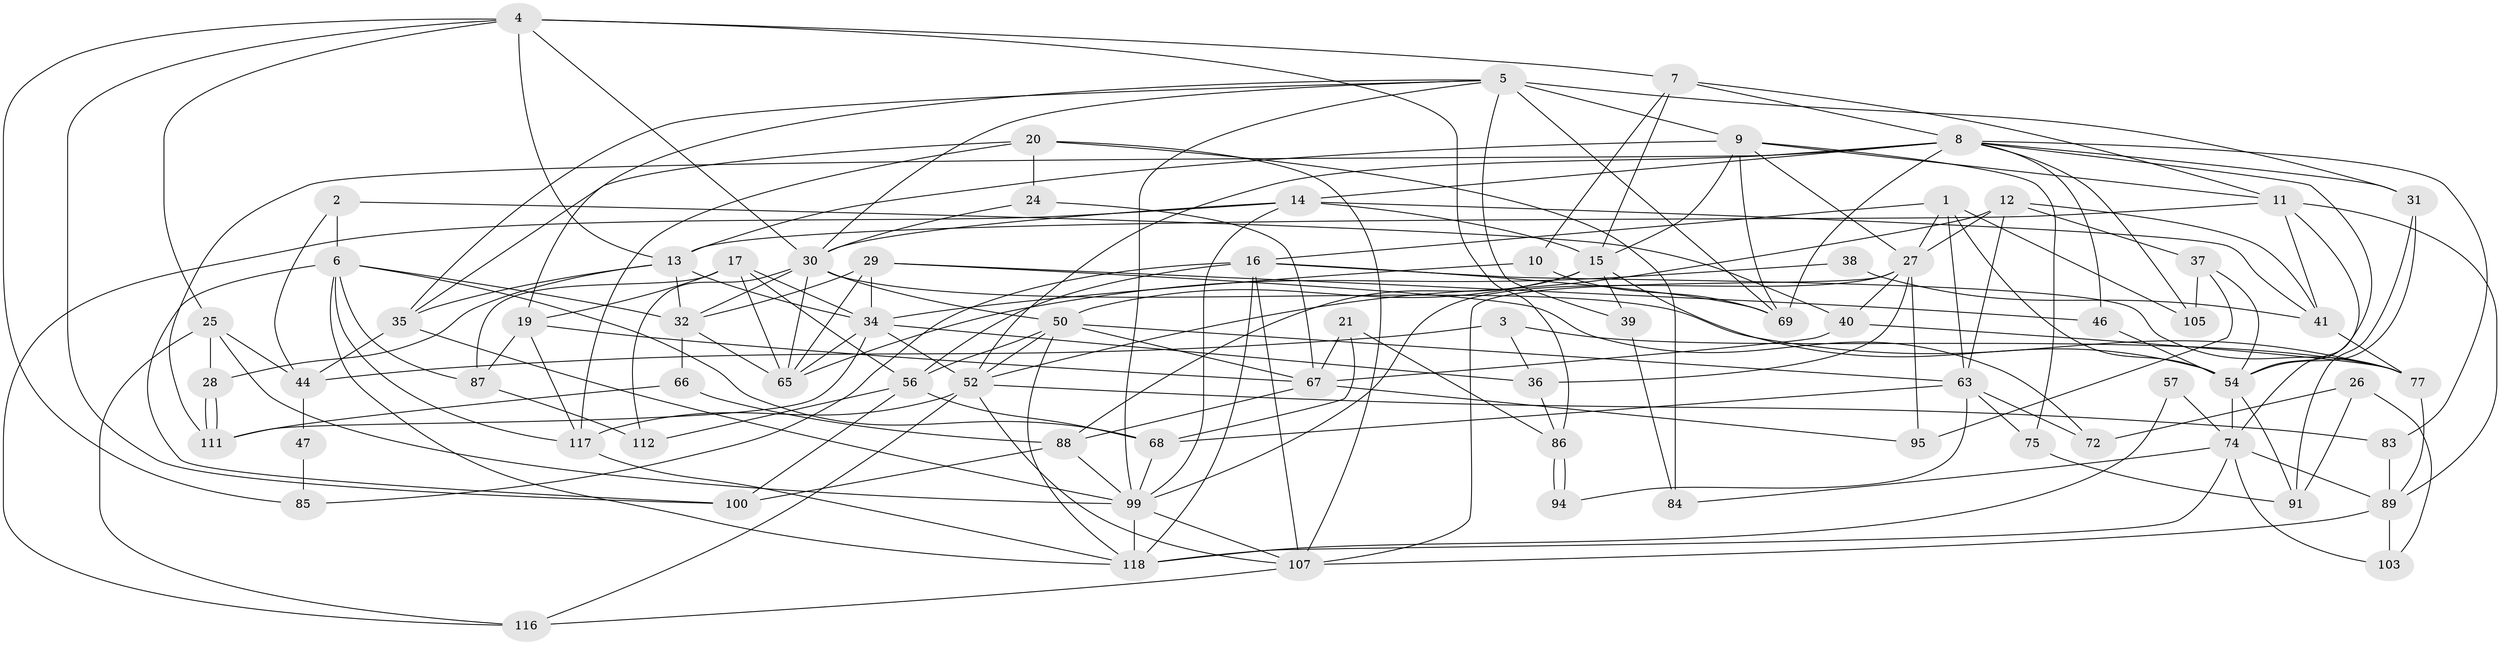 // Generated by graph-tools (version 1.1) at 2025/23/03/03/25 07:23:59]
// undirected, 75 vertices, 189 edges
graph export_dot {
graph [start="1"]
  node [color=gray90,style=filled];
  1;
  2 [super="+98"];
  3;
  4 [super="+43"];
  5 [super="+119"];
  6 [super="+58"];
  7;
  8 [super="+33"];
  9 [super="+45"];
  10;
  11 [super="+59"];
  12 [super="+71"];
  13 [super="+60"];
  14 [super="+23"];
  15 [super="+18"];
  16 [super="+48"];
  17 [super="+49"];
  19 [super="+22"];
  20;
  21;
  24;
  25 [super="+55"];
  26;
  27 [super="+80"];
  28;
  29 [super="+53"];
  30 [super="+51"];
  31;
  32 [super="+70"];
  34 [super="+42"];
  35 [super="+73"];
  36 [super="+64"];
  37 [super="+62"];
  38 [super="+106"];
  39 [super="+97"];
  40;
  41;
  44;
  46;
  47;
  50 [super="+92"];
  52 [super="+61"];
  54 [super="+81"];
  56 [super="+76"];
  57;
  63 [super="+90"];
  65 [super="+79"];
  66 [super="+113"];
  67 [super="+93"];
  68 [super="+82"];
  69 [super="+109"];
  72 [super="+78"];
  74 [super="+104"];
  75;
  77 [super="+96"];
  83 [super="+101"];
  84;
  85;
  86;
  87;
  88;
  89 [super="+102"];
  91 [super="+115"];
  94;
  95;
  99 [super="+110"];
  100 [super="+108"];
  103;
  105;
  107 [super="+114"];
  111;
  112;
  116;
  117;
  118;
  1 -- 54;
  1 -- 16;
  1 -- 27;
  1 -- 105;
  1 -- 63;
  2 -- 44;
  2 -- 40;
  2 -- 6;
  3 -- 36;
  3 -- 44;
  3 -- 77;
  4 -- 25;
  4 -- 30;
  4 -- 85;
  4 -- 86;
  4 -- 100;
  4 -- 13;
  4 -- 7;
  5 -- 35;
  5 -- 39;
  5 -- 99;
  5 -- 9;
  5 -- 19;
  5 -- 69;
  5 -- 30;
  5 -- 31;
  6 -- 117;
  6 -- 87;
  6 -- 100;
  6 -- 32;
  6 -- 118;
  6 -- 68;
  7 -- 8;
  7 -- 10;
  7 -- 11;
  7 -- 15;
  8 -- 105;
  8 -- 31;
  8 -- 46;
  8 -- 69;
  8 -- 111;
  8 -- 83;
  8 -- 52;
  8 -- 54;
  8 -- 14;
  9 -- 15;
  9 -- 11;
  9 -- 75;
  9 -- 13;
  9 -- 27;
  9 -- 69;
  10 -- 69;
  10 -- 34;
  11 -- 13;
  11 -- 89;
  11 -- 41;
  11 -- 74;
  12 -- 41;
  12 -- 37;
  12 -- 27;
  12 -- 63;
  12 -- 52;
  13 -- 32;
  13 -- 28;
  13 -- 34;
  13 -- 35;
  14 -- 116;
  14 -- 15;
  14 -- 41;
  14 -- 99;
  14 -- 30;
  15 -- 39;
  15 -- 88;
  15 -- 50;
  15 -- 54;
  16 -- 85;
  16 -- 118;
  16 -- 107;
  16 -- 69;
  16 -- 56;
  16 -- 77;
  17 -- 19;
  17 -- 65;
  17 -- 87;
  17 -- 34;
  17 -- 56;
  19 -- 117;
  19 -- 87;
  19 -- 67;
  20 -- 117;
  20 -- 107;
  20 -- 24;
  20 -- 35;
  20 -- 84;
  21 -- 86;
  21 -- 68;
  21 -- 67;
  24 -- 67;
  24 -- 30;
  25 -- 116;
  25 -- 44;
  25 -- 99;
  25 -- 28;
  26 -- 103;
  26 -- 72;
  26 -- 91;
  27 -- 40;
  27 -- 99;
  27 -- 95;
  27 -- 36;
  27 -- 107;
  28 -- 111;
  28 -- 111;
  29 -- 34 [weight=2];
  29 -- 72;
  29 -- 32;
  29 -- 65;
  29 -- 46;
  30 -- 65;
  30 -- 50;
  30 -- 112;
  30 -- 77;
  30 -- 32;
  31 -- 54;
  31 -- 91;
  32 -- 66;
  32 -- 65;
  34 -- 52;
  34 -- 65;
  34 -- 111;
  34 -- 36;
  35 -- 99;
  35 -- 44;
  36 -- 86;
  37 -- 105;
  37 -- 95;
  37 -- 54;
  38 -- 65 [weight=2];
  38 -- 41;
  39 -- 84;
  40 -- 77;
  40 -- 67;
  41 -- 77;
  44 -- 47;
  46 -- 54;
  47 -- 85;
  50 -- 67;
  50 -- 118;
  50 -- 56;
  50 -- 63;
  50 -- 52;
  52 -- 116;
  52 -- 83;
  52 -- 117;
  52 -- 107;
  54 -- 74;
  54 -- 91;
  56 -- 112;
  56 -- 100;
  56 -- 68;
  57 -- 118;
  57 -- 74;
  63 -- 75;
  63 -- 68;
  63 -- 72;
  63 -- 94;
  66 -- 111;
  66 -- 88;
  67 -- 95;
  67 -- 88;
  68 -- 99;
  74 -- 84;
  74 -- 118;
  74 -- 103;
  74 -- 89;
  75 -- 91;
  77 -- 89;
  83 -- 89;
  86 -- 94;
  86 -- 94;
  87 -- 112;
  88 -- 99;
  88 -- 100;
  89 -- 107;
  89 -- 103;
  99 -- 118;
  99 -- 107;
  107 -- 116;
  117 -- 118;
}
